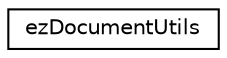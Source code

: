 digraph "Graphical Class Hierarchy"
{
 // LATEX_PDF_SIZE
  edge [fontname="Helvetica",fontsize="10",labelfontname="Helvetica",labelfontsize="10"];
  node [fontname="Helvetica",fontsize="10",shape=record];
  rankdir="LR";
  Node0 [label="ezDocumentUtils",height=0.2,width=0.4,color="black", fillcolor="white", style="filled",URL="$df/d85/classez_document_utils.htm",tooltip=" "];
}
